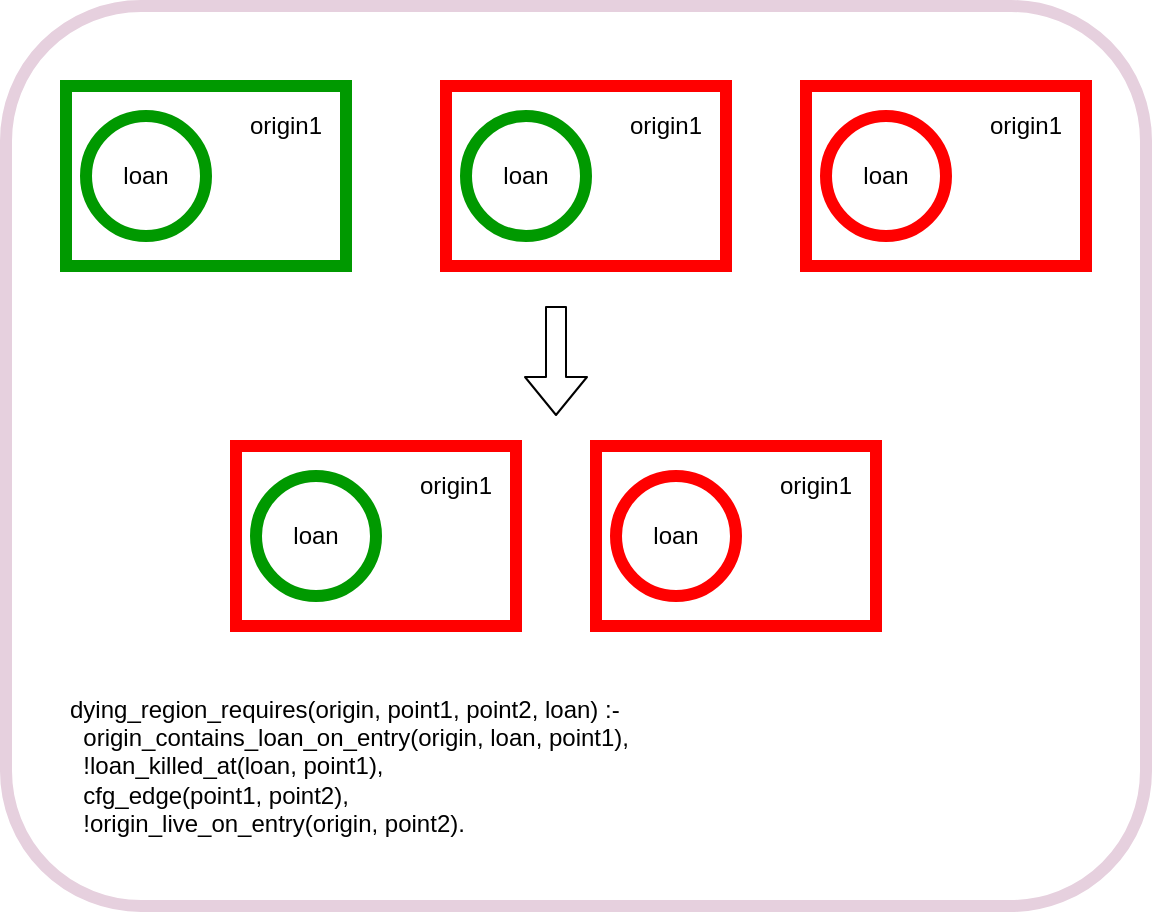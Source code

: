<mxfile version="15.1.3" type="device"><diagram id="9XCGQ5aj1Y-mAm_lc3kS" name="Page-1"><mxGraphModel dx="981" dy="569" grid="1" gridSize="10" guides="1" tooltips="1" connect="1" arrows="1" fold="1" page="1" pageScale="1" pageWidth="850" pageHeight="1100" math="0" shadow="0"><root><mxCell id="0"/><mxCell id="1" parent="0"/><mxCell id="izdvPl-j7lX-z9K88S9r-36" value="" style="rounded=1;whiteSpace=wrap;html=1;strokeWidth=6;strokeColor=#E6D0DE;" vertex="1" parent="1"><mxGeometry x="150" y="100" width="570" height="450" as="geometry"/></mxCell><mxCell id="izdvPl-j7lX-z9K88S9r-1" value="" style="rounded=0;whiteSpace=wrap;html=1;strokeColor=#009900;strokeWidth=6;" vertex="1" parent="1"><mxGeometry x="180" y="140" width="140" height="90" as="geometry"/></mxCell><mxCell id="izdvPl-j7lX-z9K88S9r-2" value="" style="ellipse;whiteSpace=wrap;html=1;aspect=fixed;strokeColor=#009900;strokeWidth=6;" vertex="1" parent="1"><mxGeometry x="190" y="155" width="60" height="60" as="geometry"/></mxCell><mxCell id="izdvPl-j7lX-z9K88S9r-3" value="loan" style="text;html=1;strokeColor=none;fillColor=none;align=center;verticalAlign=middle;whiteSpace=wrap;rounded=0;" vertex="1" parent="1"><mxGeometry x="200" y="175" width="40" height="20" as="geometry"/></mxCell><mxCell id="izdvPl-j7lX-z9K88S9r-4" value="origin1" style="text;html=1;strokeColor=none;fillColor=none;align=center;verticalAlign=middle;whiteSpace=wrap;rounded=0;" vertex="1" parent="1"><mxGeometry x="270" y="150" width="40" height="20" as="geometry"/></mxCell><mxCell id="izdvPl-j7lX-z9K88S9r-19" value="" style="rounded=0;whiteSpace=wrap;html=1;strokeWidth=6;strokeColor=#FF0000;" vertex="1" parent="1"><mxGeometry x="370" y="140" width="140" height="90" as="geometry"/></mxCell><mxCell id="izdvPl-j7lX-z9K88S9r-20" value="" style="ellipse;whiteSpace=wrap;html=1;aspect=fixed;strokeColor=#009900;strokeWidth=6;" vertex="1" parent="1"><mxGeometry x="380" y="155" width="60" height="60" as="geometry"/></mxCell><mxCell id="izdvPl-j7lX-z9K88S9r-21" value="loan" style="text;html=1;strokeColor=none;fillColor=none;align=center;verticalAlign=middle;whiteSpace=wrap;rounded=0;" vertex="1" parent="1"><mxGeometry x="390" y="175" width="40" height="20" as="geometry"/></mxCell><mxCell id="izdvPl-j7lX-z9K88S9r-22" value="origin1" style="text;html=1;strokeColor=none;fillColor=none;align=center;verticalAlign=middle;whiteSpace=wrap;rounded=0;" vertex="1" parent="1"><mxGeometry x="460" y="150" width="40" height="20" as="geometry"/></mxCell><mxCell id="izdvPl-j7lX-z9K88S9r-23" value="" style="rounded=0;whiteSpace=wrap;html=1;strokeWidth=6;strokeColor=#FF0000;" vertex="1" parent="1"><mxGeometry x="550" y="140" width="140" height="90" as="geometry"/></mxCell><mxCell id="izdvPl-j7lX-z9K88S9r-24" value="" style="ellipse;whiteSpace=wrap;html=1;aspect=fixed;strokeWidth=6;strokeColor=#FF0000;" vertex="1" parent="1"><mxGeometry x="560" y="155" width="60" height="60" as="geometry"/></mxCell><mxCell id="izdvPl-j7lX-z9K88S9r-25" value="loan" style="text;html=1;strokeColor=none;fillColor=none;align=center;verticalAlign=middle;whiteSpace=wrap;rounded=0;" vertex="1" parent="1"><mxGeometry x="570" y="175" width="40" height="20" as="geometry"/></mxCell><mxCell id="izdvPl-j7lX-z9K88S9r-26" value="origin1" style="text;html=1;strokeColor=none;fillColor=none;align=center;verticalAlign=middle;whiteSpace=wrap;rounded=0;" vertex="1" parent="1"><mxGeometry x="640" y="150" width="40" height="20" as="geometry"/></mxCell><mxCell id="izdvPl-j7lX-z9K88S9r-27" value="" style="rounded=0;whiteSpace=wrap;html=1;strokeWidth=6;strokeColor=#FF0000;" vertex="1" parent="1"><mxGeometry x="265" y="320" width="140" height="90" as="geometry"/></mxCell><mxCell id="izdvPl-j7lX-z9K88S9r-28" value="" style="ellipse;whiteSpace=wrap;html=1;aspect=fixed;strokeColor=#009900;strokeWidth=6;" vertex="1" parent="1"><mxGeometry x="275" y="335" width="60" height="60" as="geometry"/></mxCell><mxCell id="izdvPl-j7lX-z9K88S9r-29" value="loan" style="text;html=1;strokeColor=none;fillColor=none;align=center;verticalAlign=middle;whiteSpace=wrap;rounded=0;" vertex="1" parent="1"><mxGeometry x="285" y="355" width="40" height="20" as="geometry"/></mxCell><mxCell id="izdvPl-j7lX-z9K88S9r-30" value="origin1" style="text;html=1;strokeColor=none;fillColor=none;align=center;verticalAlign=middle;whiteSpace=wrap;rounded=0;" vertex="1" parent="1"><mxGeometry x="355" y="330" width="40" height="20" as="geometry"/></mxCell><mxCell id="izdvPl-j7lX-z9K88S9r-31" value="" style="rounded=0;whiteSpace=wrap;html=1;strokeWidth=6;strokeColor=#FF0000;" vertex="1" parent="1"><mxGeometry x="445" y="320" width="140" height="90" as="geometry"/></mxCell><mxCell id="izdvPl-j7lX-z9K88S9r-32" value="" style="ellipse;whiteSpace=wrap;html=1;aspect=fixed;strokeWidth=6;strokeColor=#FF0000;" vertex="1" parent="1"><mxGeometry x="455" y="335" width="60" height="60" as="geometry"/></mxCell><mxCell id="izdvPl-j7lX-z9K88S9r-33" value="loan" style="text;html=1;strokeColor=none;fillColor=none;align=center;verticalAlign=middle;whiteSpace=wrap;rounded=0;" vertex="1" parent="1"><mxGeometry x="465" y="355" width="40" height="20" as="geometry"/></mxCell><mxCell id="izdvPl-j7lX-z9K88S9r-34" value="origin1" style="text;html=1;strokeColor=none;fillColor=none;align=center;verticalAlign=middle;whiteSpace=wrap;rounded=0;" vertex="1" parent="1"><mxGeometry x="535" y="330" width="40" height="20" as="geometry"/></mxCell><mxCell id="izdvPl-j7lX-z9K88S9r-35" value="" style="shape=flexArrow;endArrow=classic;html=1;" edge="1" parent="1"><mxGeometry width="50" height="50" relative="1" as="geometry"><mxPoint x="425" y="250" as="sourcePoint"/><mxPoint x="425" y="305" as="targetPoint"/></mxGeometry></mxCell><mxCell id="izdvPl-j7lX-z9K88S9r-37" value="&lt;div&gt;dying_region_requires(origin, point1, point2, loan) :-&lt;/div&gt;&lt;div&gt;&amp;nbsp; origin_contains_loan_on_entry(origin, loan, point1),&lt;/div&gt;&lt;div&gt;&amp;nbsp; !loan_killed_at(loan, point1),&lt;/div&gt;&lt;div&gt;&amp;nbsp; cfg_edge(point1, point2),&lt;/div&gt;&lt;div&gt;&amp;nbsp; !origin_live_on_entry(origin, point2).&lt;/div&gt;" style="text;html=1;strokeColor=none;fillColor=none;align=left;verticalAlign=middle;whiteSpace=wrap;rounded=0;" vertex="1" parent="1"><mxGeometry x="180" y="430" width="430" height="100" as="geometry"/></mxCell></root></mxGraphModel></diagram></mxfile>